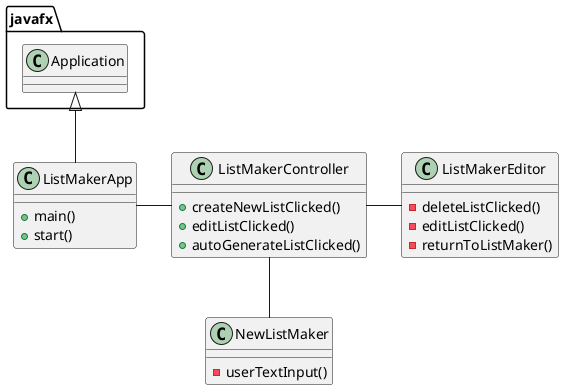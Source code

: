 @startuml
'https://plantuml.com/class-diagram

class ListMakerApp {
    +main()
    +start()
}

class ListMakerController {
    +createNewListClicked()
    +editListClicked()
    +autoGenerateListClicked()
}

class NewListMaker {
    -userTextInput()
}

class ListMakerEditor {
    -deleteListClicked()
    -editListClicked()
    -returnToListMaker()
}

ListMakerController - ListMakerEditor
ListMakerController -- NewListMaker
ListMakerApp - ListMakerController
javafx.Application <|-- ListMakerApp

@enduml